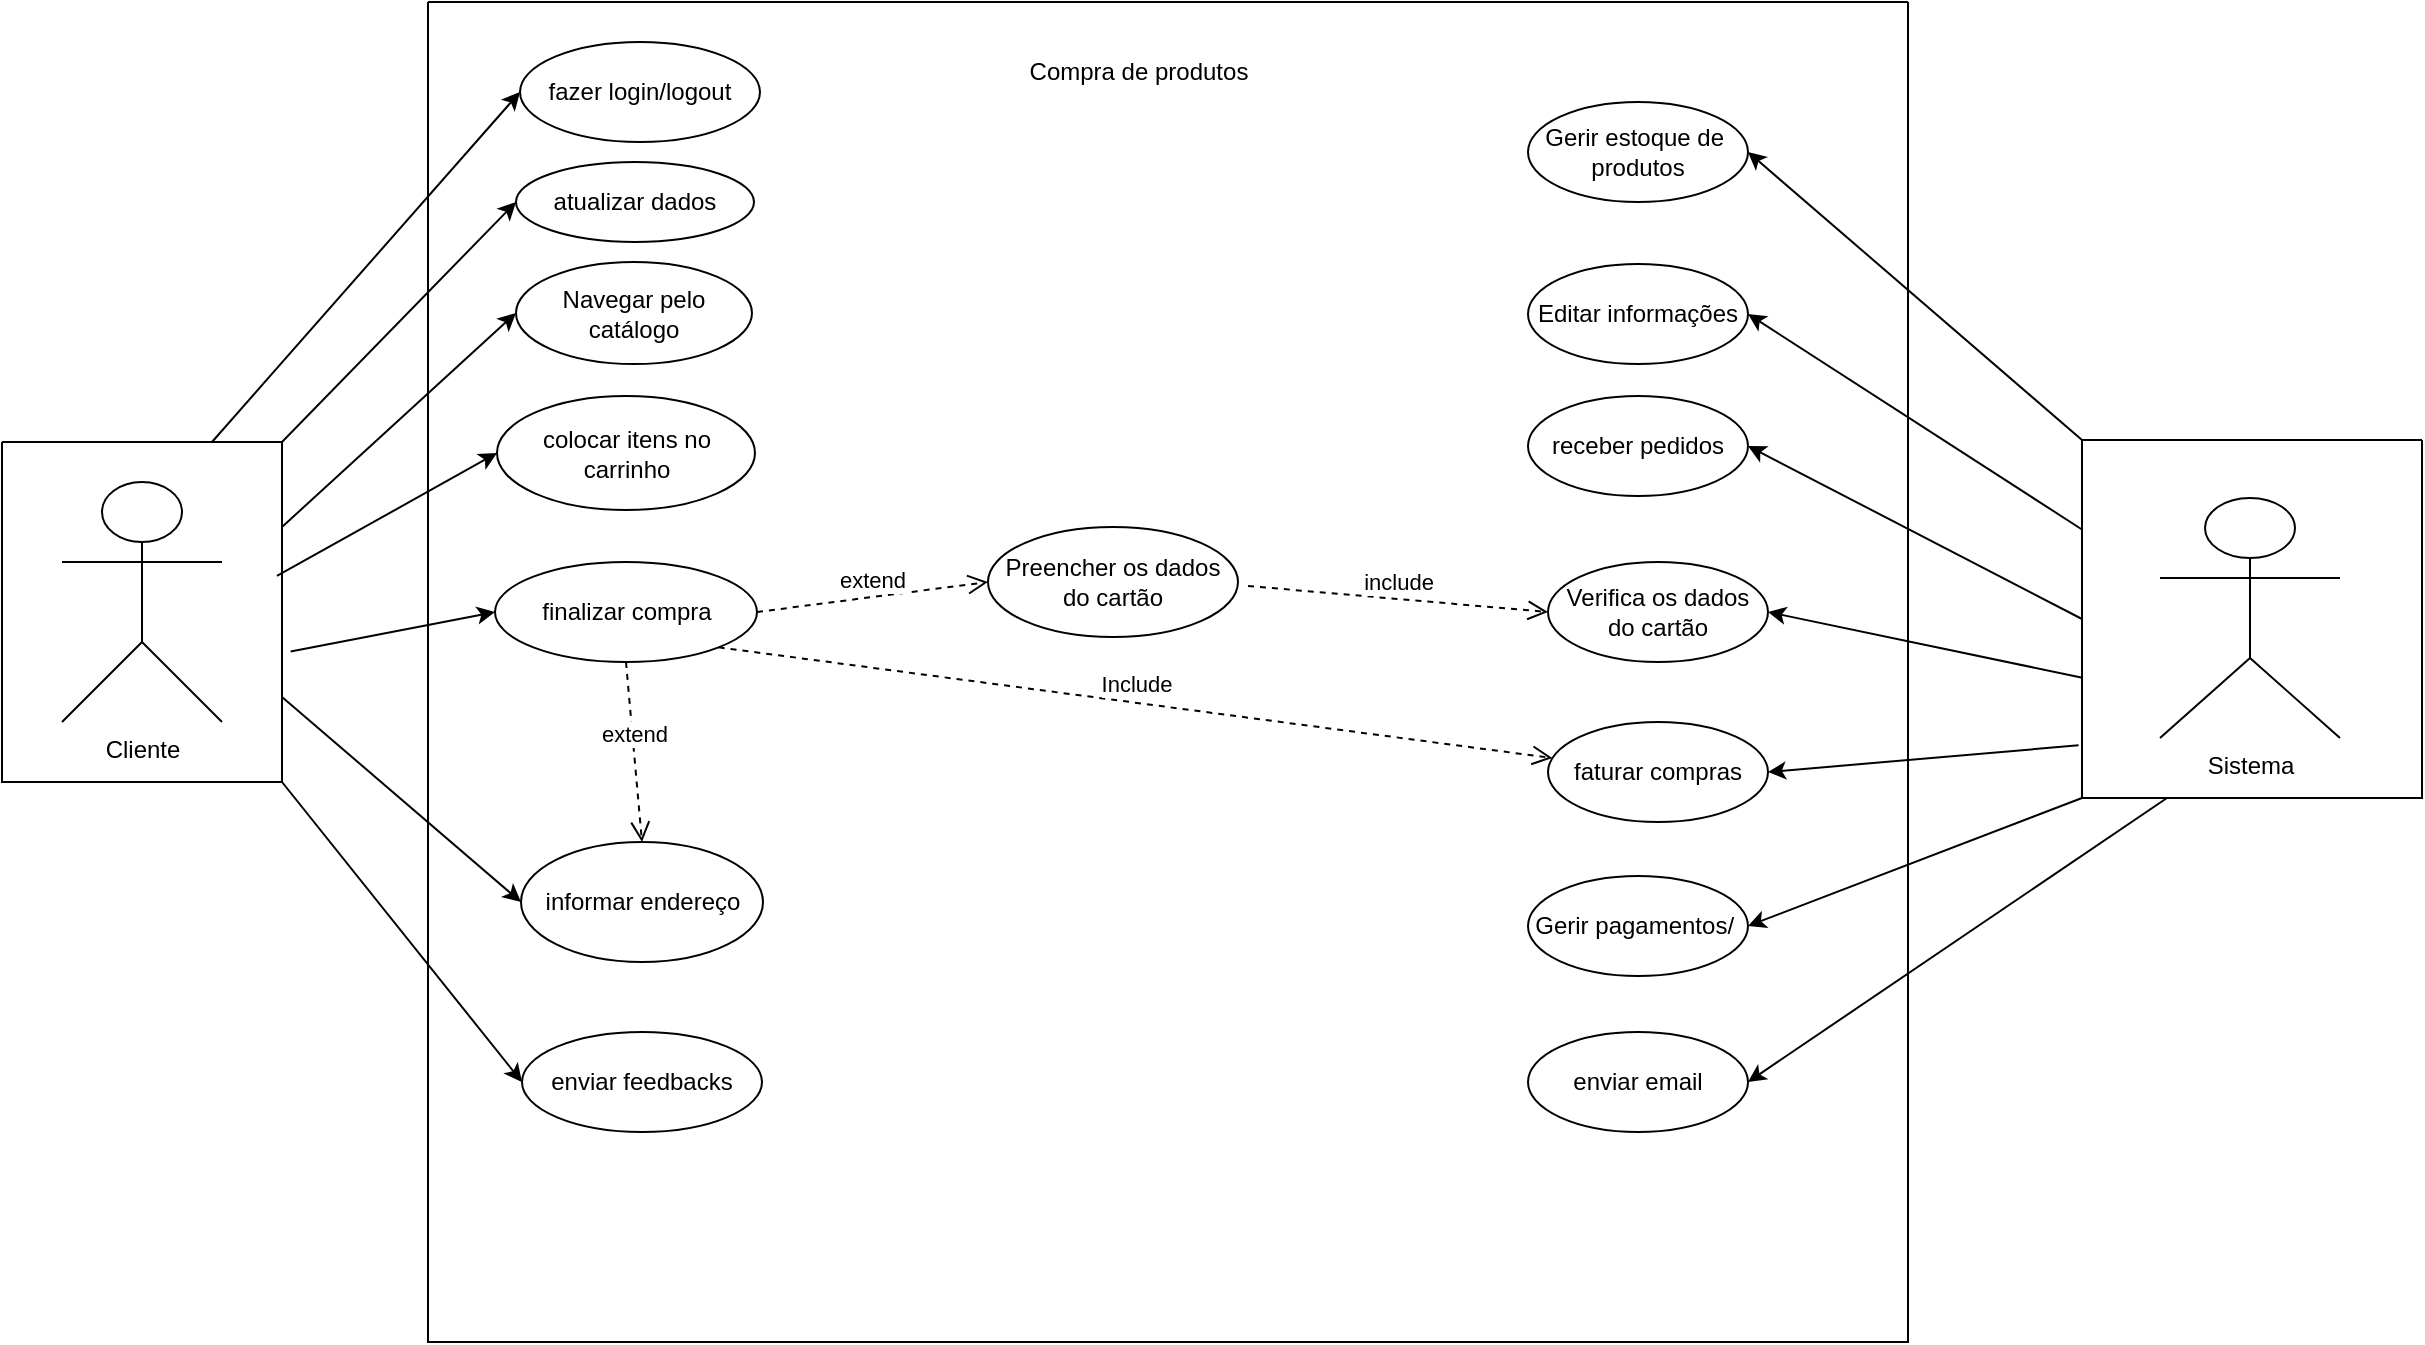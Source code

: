 <mxfile version="24.9.3">
  <diagram name="Página-1" id="gRVMVpDpoVkk9xhdMn4D">
    <mxGraphModel dx="2321" dy="575" grid="1" gridSize="10" guides="1" tooltips="1" connect="1" arrows="1" fold="1" page="1" pageScale="1" pageWidth="827" pageHeight="1169" math="0" shadow="0">
      <root>
        <mxCell id="0" />
        <mxCell id="1" parent="0" />
        <mxCell id="1j-Fz3y38QjPHcwMiIqq-1" value="Cliente" style="shape=umlActor;verticalLabelPosition=bottom;verticalAlign=top;html=1;outlineConnect=0;" vertex="1" parent="1">
          <mxGeometry x="-60" y="240" width="80" height="120" as="geometry" />
        </mxCell>
        <mxCell id="1j-Fz3y38QjPHcwMiIqq-16" value="" style="swimlane;startSize=0;" vertex="1" parent="1">
          <mxGeometry x="123" width="740" height="670" as="geometry" />
        </mxCell>
        <mxCell id="1j-Fz3y38QjPHcwMiIqq-17" value="fazer login/logout" style="ellipse;whiteSpace=wrap;html=1;" vertex="1" parent="1j-Fz3y38QjPHcwMiIqq-16">
          <mxGeometry x="46" y="20" width="120" height="50" as="geometry" />
        </mxCell>
        <mxCell id="1j-Fz3y38QjPHcwMiIqq-8" value="colocar itens no carrinho" style="ellipse;whiteSpace=wrap;html=1;" vertex="1" parent="1j-Fz3y38QjPHcwMiIqq-16">
          <mxGeometry x="34.5" y="197" width="129" height="57" as="geometry" />
        </mxCell>
        <mxCell id="1j-Fz3y38QjPHcwMiIqq-9" value="finalizar compra" style="ellipse;whiteSpace=wrap;html=1;" vertex="1" parent="1j-Fz3y38QjPHcwMiIqq-16">
          <mxGeometry x="33.5" y="280" width="131" height="50" as="geometry" />
        </mxCell>
        <mxCell id="1j-Fz3y38QjPHcwMiIqq-11" value="enviar feedbacks" style="ellipse;whiteSpace=wrap;html=1;" vertex="1" parent="1j-Fz3y38QjPHcwMiIqq-16">
          <mxGeometry x="47" y="515" width="120" height="50" as="geometry" />
        </mxCell>
        <mxCell id="1j-Fz3y38QjPHcwMiIqq-13" value="informar endereço" style="ellipse;whiteSpace=wrap;html=1;" vertex="1" parent="1j-Fz3y38QjPHcwMiIqq-16">
          <mxGeometry x="46.5" y="420" width="121" height="60" as="geometry" />
        </mxCell>
        <mxCell id="1j-Fz3y38QjPHcwMiIqq-7" value="Navegar pelo catálogo" style="ellipse;whiteSpace=wrap;html=1;" vertex="1" parent="1j-Fz3y38QjPHcwMiIqq-16">
          <mxGeometry x="44" y="130" width="118" height="51" as="geometry" />
        </mxCell>
        <mxCell id="1j-Fz3y38QjPHcwMiIqq-20" value="atualizar dados" style="ellipse;whiteSpace=wrap;html=1;" vertex="1" parent="1j-Fz3y38QjPHcwMiIqq-16">
          <mxGeometry x="44" y="80" width="119" height="40" as="geometry" />
        </mxCell>
        <mxCell id="1j-Fz3y38QjPHcwMiIqq-21" value="extend" style="html=1;verticalAlign=bottom;endArrow=open;dashed=1;endSize=8;curved=0;rounded=0;exitX=0.5;exitY=1;exitDx=0;exitDy=0;entryX=0.5;entryY=0;entryDx=0;entryDy=0;" edge="1" parent="1j-Fz3y38QjPHcwMiIqq-16" source="1j-Fz3y38QjPHcwMiIqq-9" target="1j-Fz3y38QjPHcwMiIqq-13">
          <mxGeometry relative="1" as="geometry">
            <mxPoint x="260" y="300" as="sourcePoint" />
            <mxPoint x="180" y="300" as="targetPoint" />
          </mxGeometry>
        </mxCell>
        <mxCell id="1j-Fz3y38QjPHcwMiIqq-22" value="Preencher os dados do cartão" style="ellipse;whiteSpace=wrap;html=1;" vertex="1" parent="1j-Fz3y38QjPHcwMiIqq-16">
          <mxGeometry x="280" y="262.5" width="125" height="55" as="geometry" />
        </mxCell>
        <mxCell id="1j-Fz3y38QjPHcwMiIqq-23" value="extend" style="html=1;verticalAlign=bottom;endArrow=open;dashed=1;endSize=8;curved=0;rounded=0;exitX=1;exitY=0.5;exitDx=0;exitDy=0;entryX=0;entryY=0.5;entryDx=0;entryDy=0;" edge="1" parent="1j-Fz3y38QjPHcwMiIqq-16" source="1j-Fz3y38QjPHcwMiIqq-9" target="1j-Fz3y38QjPHcwMiIqq-22">
          <mxGeometry relative="1" as="geometry">
            <mxPoint x="85" y="320" as="sourcePoint" />
            <mxPoint x="85" y="380" as="targetPoint" />
          </mxGeometry>
        </mxCell>
        <mxCell id="1j-Fz3y38QjPHcwMiIqq-24" value="Verifica os dados do cartão" style="ellipse;whiteSpace=wrap;html=1;" vertex="1" parent="1j-Fz3y38QjPHcwMiIqq-16">
          <mxGeometry x="560" y="280" width="110" height="50" as="geometry" />
        </mxCell>
        <mxCell id="1j-Fz3y38QjPHcwMiIqq-25" value="faturar compras" style="ellipse;whiteSpace=wrap;html=1;" vertex="1" parent="1j-Fz3y38QjPHcwMiIqq-16">
          <mxGeometry x="560" y="360" width="110" height="50" as="geometry" />
        </mxCell>
        <mxCell id="1j-Fz3y38QjPHcwMiIqq-26" value="enviar email" style="ellipse;whiteSpace=wrap;html=1;" vertex="1" parent="1j-Fz3y38QjPHcwMiIqq-16">
          <mxGeometry x="550" y="515" width="110" height="50" as="geometry" />
        </mxCell>
        <mxCell id="1j-Fz3y38QjPHcwMiIqq-27" value="Gerir estoque de&amp;nbsp; produtos" style="ellipse;whiteSpace=wrap;html=1;" vertex="1" parent="1j-Fz3y38QjPHcwMiIqq-16">
          <mxGeometry x="550" y="50" width="110" height="50" as="geometry" />
        </mxCell>
        <mxCell id="1j-Fz3y38QjPHcwMiIqq-28" value="Editar informações" style="ellipse;whiteSpace=wrap;html=1;" vertex="1" parent="1j-Fz3y38QjPHcwMiIqq-16">
          <mxGeometry x="550" y="131" width="110" height="50" as="geometry" />
        </mxCell>
        <mxCell id="1j-Fz3y38QjPHcwMiIqq-29" value="Include" style="html=1;verticalAlign=bottom;endArrow=open;dashed=1;endSize=8;curved=0;rounded=0;exitX=1;exitY=1;exitDx=0;exitDy=0;" edge="1" parent="1j-Fz3y38QjPHcwMiIqq-16" source="1j-Fz3y38QjPHcwMiIqq-9" target="1j-Fz3y38QjPHcwMiIqq-25">
          <mxGeometry relative="1" as="geometry">
            <mxPoint x="140" y="300" as="sourcePoint" />
            <mxPoint x="237" y="300" as="targetPoint" />
          </mxGeometry>
        </mxCell>
        <mxCell id="1j-Fz3y38QjPHcwMiIqq-31" value="include" style="html=1;verticalAlign=bottom;endArrow=open;dashed=1;endSize=8;curved=0;rounded=0;entryX=0;entryY=0.5;entryDx=0;entryDy=0;" edge="1" parent="1j-Fz3y38QjPHcwMiIqq-16" target="1j-Fz3y38QjPHcwMiIqq-24">
          <mxGeometry relative="1" as="geometry">
            <mxPoint x="410" y="292" as="sourcePoint" />
            <mxPoint x="461" y="291.29" as="targetPoint" />
          </mxGeometry>
        </mxCell>
        <mxCell id="1j-Fz3y38QjPHcwMiIqq-32" value="receber pedidos" style="ellipse;whiteSpace=wrap;html=1;" vertex="1" parent="1j-Fz3y38QjPHcwMiIqq-16">
          <mxGeometry x="550" y="197" width="110" height="50" as="geometry" />
        </mxCell>
        <mxCell id="1j-Fz3y38QjPHcwMiIqq-33" value="Gerir pagamentos/&amp;nbsp;" style="ellipse;whiteSpace=wrap;html=1;" vertex="1" parent="1j-Fz3y38QjPHcwMiIqq-16">
          <mxGeometry x="550" y="437" width="110" height="50" as="geometry" />
        </mxCell>
        <mxCell id="1j-Fz3y38QjPHcwMiIqq-51" value="Compra de produtos" style="text;html=1;align=center;verticalAlign=middle;whiteSpace=wrap;rounded=0;" vertex="1" parent="1j-Fz3y38QjPHcwMiIqq-16">
          <mxGeometry x="291" y="20" width="129" height="30" as="geometry" />
        </mxCell>
        <mxCell id="1j-Fz3y38QjPHcwMiIqq-34" value="" style="endArrow=classic;html=1;rounded=0;entryX=0;entryY=0.5;entryDx=0;entryDy=0;exitX=0.75;exitY=0;exitDx=0;exitDy=0;" edge="1" parent="1" source="1j-Fz3y38QjPHcwMiIqq-40" target="1j-Fz3y38QjPHcwMiIqq-17">
          <mxGeometry width="50" height="50" relative="1" as="geometry">
            <mxPoint x="100" y="250" as="sourcePoint" />
            <mxPoint x="120" y="160" as="targetPoint" />
          </mxGeometry>
        </mxCell>
        <mxCell id="1j-Fz3y38QjPHcwMiIqq-35" value="" style="endArrow=classic;html=1;rounded=0;entryX=0;entryY=0.5;entryDx=0;entryDy=0;exitX=1;exitY=0;exitDx=0;exitDy=0;" edge="1" parent="1" source="1j-Fz3y38QjPHcwMiIqq-40" target="1j-Fz3y38QjPHcwMiIqq-20">
          <mxGeometry width="50" height="50" relative="1" as="geometry">
            <mxPoint x="80" y="200" as="sourcePoint" />
            <mxPoint x="150" y="280" as="targetPoint" />
          </mxGeometry>
        </mxCell>
        <mxCell id="1j-Fz3y38QjPHcwMiIqq-36" value="" style="endArrow=classic;html=1;rounded=0;entryX=0;entryY=0.5;entryDx=0;entryDy=0;exitX=1;exitY=0.25;exitDx=0;exitDy=0;" edge="1" parent="1" source="1j-Fz3y38QjPHcwMiIqq-40" target="1j-Fz3y38QjPHcwMiIqq-7">
          <mxGeometry width="50" height="50" relative="1" as="geometry">
            <mxPoint x="30" y="310" as="sourcePoint" />
            <mxPoint x="181" y="130" as="targetPoint" />
          </mxGeometry>
        </mxCell>
        <mxCell id="1j-Fz3y38QjPHcwMiIqq-37" value="" style="endArrow=classic;html=1;rounded=0;entryX=0;entryY=0.5;entryDx=0;entryDy=0;exitX=0.982;exitY=0.394;exitDx=0;exitDy=0;exitPerimeter=0;" edge="1" parent="1" source="1j-Fz3y38QjPHcwMiIqq-40" target="1j-Fz3y38QjPHcwMiIqq-8">
          <mxGeometry width="50" height="50" relative="1" as="geometry">
            <mxPoint x="120" y="310" as="sourcePoint" />
            <mxPoint x="191" y="140" as="targetPoint" />
          </mxGeometry>
        </mxCell>
        <mxCell id="1j-Fz3y38QjPHcwMiIqq-38" value="" style="endArrow=classic;html=1;rounded=0;entryX=0;entryY=0.5;entryDx=0;entryDy=0;exitX=1.031;exitY=0.616;exitDx=0;exitDy=0;exitPerimeter=0;" edge="1" parent="1" source="1j-Fz3y38QjPHcwMiIqq-40" target="1j-Fz3y38QjPHcwMiIqq-9">
          <mxGeometry width="50" height="50" relative="1" as="geometry">
            <mxPoint x="140" y="320" as="sourcePoint" />
            <mxPoint x="201" y="150" as="targetPoint" />
          </mxGeometry>
        </mxCell>
        <mxCell id="1j-Fz3y38QjPHcwMiIqq-40" value="" style="swimlane;startSize=0;" vertex="1" parent="1">
          <mxGeometry x="-90" y="220" width="140" height="170" as="geometry" />
        </mxCell>
        <mxCell id="1j-Fz3y38QjPHcwMiIqq-41" value="" style="endArrow=classic;html=1;rounded=0;entryX=0;entryY=0.5;entryDx=0;entryDy=0;exitX=1;exitY=0.75;exitDx=0;exitDy=0;" edge="1" parent="1" source="1j-Fz3y38QjPHcwMiIqq-40" target="1j-Fz3y38QjPHcwMiIqq-13">
          <mxGeometry width="50" height="50" relative="1" as="geometry">
            <mxPoint x="64" y="335" as="sourcePoint" />
            <mxPoint x="179" y="320" as="targetPoint" />
          </mxGeometry>
        </mxCell>
        <mxCell id="1j-Fz3y38QjPHcwMiIqq-42" value="" style="endArrow=classic;html=1;rounded=0;entryX=0;entryY=0.5;entryDx=0;entryDy=0;exitX=1;exitY=1;exitDx=0;exitDy=0;" edge="1" parent="1" source="1j-Fz3y38QjPHcwMiIqq-40" target="1j-Fz3y38QjPHcwMiIqq-11">
          <mxGeometry width="50" height="50" relative="1" as="geometry">
            <mxPoint x="74" y="345" as="sourcePoint" />
            <mxPoint x="189" y="330" as="targetPoint" />
          </mxGeometry>
        </mxCell>
        <mxCell id="1j-Fz3y38QjPHcwMiIqq-43" value="" style="swimlane;startSize=0;" vertex="1" parent="1">
          <mxGeometry x="950" y="219" width="170" height="179" as="geometry" />
        </mxCell>
        <mxCell id="1j-Fz3y38QjPHcwMiIqq-5" value="Sistema" style="shape=umlActor;verticalLabelPosition=bottom;verticalAlign=top;html=1;outlineConnect=0;" vertex="1" parent="1j-Fz3y38QjPHcwMiIqq-43">
          <mxGeometry x="39" y="29" width="90" height="120" as="geometry" />
        </mxCell>
        <mxCell id="1j-Fz3y38QjPHcwMiIqq-44" value="" style="endArrow=classic;html=1;rounded=0;entryX=1;entryY=0.5;entryDx=0;entryDy=0;exitX=0;exitY=0;exitDx=0;exitDy=0;" edge="1" parent="1" source="1j-Fz3y38QjPHcwMiIqq-43" target="1j-Fz3y38QjPHcwMiIqq-27">
          <mxGeometry width="50" height="50" relative="1" as="geometry">
            <mxPoint x="790" y="430" as="sourcePoint" />
            <mxPoint x="840" y="380" as="targetPoint" />
          </mxGeometry>
        </mxCell>
        <mxCell id="1j-Fz3y38QjPHcwMiIqq-45" value="" style="endArrow=classic;html=1;rounded=0;entryX=1;entryY=0.5;entryDx=0;entryDy=0;exitX=0;exitY=0.25;exitDx=0;exitDy=0;" edge="1" parent="1" source="1j-Fz3y38QjPHcwMiIqq-43" target="1j-Fz3y38QjPHcwMiIqq-28">
          <mxGeometry width="50" height="50" relative="1" as="geometry">
            <mxPoint x="790" y="430" as="sourcePoint" />
            <mxPoint x="840" y="380" as="targetPoint" />
          </mxGeometry>
        </mxCell>
        <mxCell id="1j-Fz3y38QjPHcwMiIqq-46" value="" style="endArrow=classic;html=1;rounded=0;entryX=1;entryY=0.5;entryDx=0;entryDy=0;exitX=0;exitY=0.5;exitDx=0;exitDy=0;" edge="1" parent="1" source="1j-Fz3y38QjPHcwMiIqq-43" target="1j-Fz3y38QjPHcwMiIqq-32">
          <mxGeometry width="50" height="50" relative="1" as="geometry">
            <mxPoint x="790" y="430" as="sourcePoint" />
            <mxPoint x="840" y="380" as="targetPoint" />
          </mxGeometry>
        </mxCell>
        <mxCell id="1j-Fz3y38QjPHcwMiIqq-47" value="" style="endArrow=classic;html=1;rounded=0;entryX=1;entryY=0.5;entryDx=0;entryDy=0;exitX=0.001;exitY=0.664;exitDx=0;exitDy=0;exitPerimeter=0;" edge="1" parent="1" source="1j-Fz3y38QjPHcwMiIqq-43" target="1j-Fz3y38QjPHcwMiIqq-24">
          <mxGeometry width="50" height="50" relative="1" as="geometry">
            <mxPoint x="940" y="350" as="sourcePoint" />
            <mxPoint x="840" y="380" as="targetPoint" />
          </mxGeometry>
        </mxCell>
        <mxCell id="1j-Fz3y38QjPHcwMiIqq-48" value="" style="endArrow=classic;html=1;rounded=0;entryX=1;entryY=0.5;entryDx=0;entryDy=0;exitX=-0.01;exitY=0.853;exitDx=0;exitDy=0;exitPerimeter=0;" edge="1" parent="1" source="1j-Fz3y38QjPHcwMiIqq-43" target="1j-Fz3y38QjPHcwMiIqq-25">
          <mxGeometry width="50" height="50" relative="1" as="geometry">
            <mxPoint x="790" y="430" as="sourcePoint" />
            <mxPoint x="840" y="380" as="targetPoint" />
          </mxGeometry>
        </mxCell>
        <mxCell id="1j-Fz3y38QjPHcwMiIqq-49" value="" style="endArrow=classic;html=1;rounded=0;exitX=0;exitY=1;exitDx=0;exitDy=0;entryX=1;entryY=0.5;entryDx=0;entryDy=0;" edge="1" parent="1" source="1j-Fz3y38QjPHcwMiIqq-43" target="1j-Fz3y38QjPHcwMiIqq-33">
          <mxGeometry width="50" height="50" relative="1" as="geometry">
            <mxPoint x="790" y="430" as="sourcePoint" />
            <mxPoint x="840" y="380" as="targetPoint" />
          </mxGeometry>
        </mxCell>
        <mxCell id="1j-Fz3y38QjPHcwMiIqq-50" value="" style="endArrow=classic;html=1;rounded=0;exitX=0.25;exitY=1;exitDx=0;exitDy=0;entryX=1;entryY=0.5;entryDx=0;entryDy=0;" edge="1" parent="1" source="1j-Fz3y38QjPHcwMiIqq-43" target="1j-Fz3y38QjPHcwMiIqq-26">
          <mxGeometry width="50" height="50" relative="1" as="geometry">
            <mxPoint x="790" y="430" as="sourcePoint" />
            <mxPoint x="840" y="380" as="targetPoint" />
          </mxGeometry>
        </mxCell>
      </root>
    </mxGraphModel>
  </diagram>
</mxfile>
